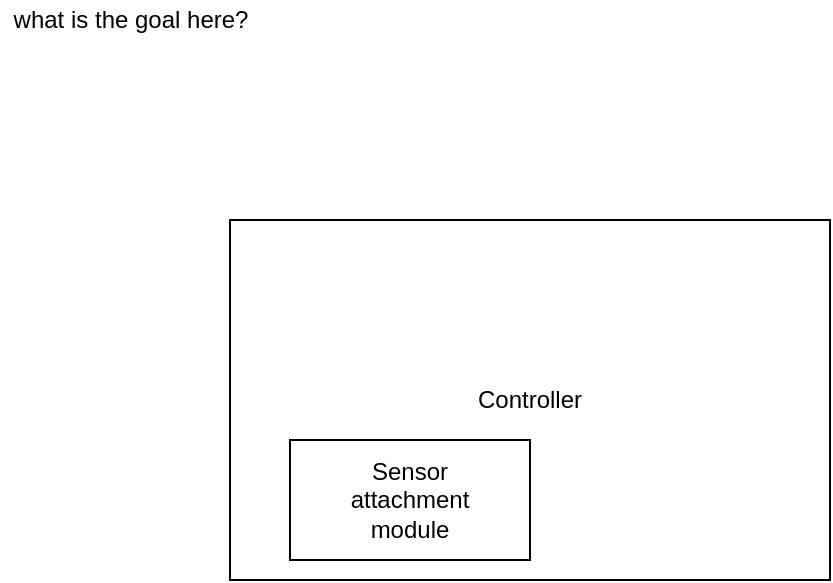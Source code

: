 <mxfile>
    <diagram id="kurxsoHlH0Lcb_v7P1a_" name="Page-1">
        <mxGraphModel dx="946" dy="1040" grid="1" gridSize="10" guides="1" tooltips="1" connect="1" arrows="1" fold="1" page="1" pageScale="1" pageWidth="850" pageHeight="1100" math="0" shadow="0">
            <root>
                <mxCell id="0"/>
                <mxCell id="1" parent="0"/>
                <mxCell id="2" value="what is the goal here?" style="text;html=1;align=center;verticalAlign=middle;resizable=0;points=[];autosize=1;strokeColor=none;fillColor=none;" vertex="1" parent="1">
                    <mxGeometry x="25" y="70" width="130" height="20" as="geometry"/>
                </mxCell>
                <mxCell id="3" value="Controller" style="whiteSpace=wrap;html=1;" vertex="1" parent="1">
                    <mxGeometry x="140" y="180" width="300" height="180" as="geometry"/>
                </mxCell>
                <mxCell id="4" value="Sensor&lt;br&gt;attachment&lt;br&gt;module" style="whiteSpace=wrap;html=1;" vertex="1" parent="1">
                    <mxGeometry x="170" y="290" width="120" height="60" as="geometry"/>
                </mxCell>
            </root>
        </mxGraphModel>
    </diagram>
</mxfile>